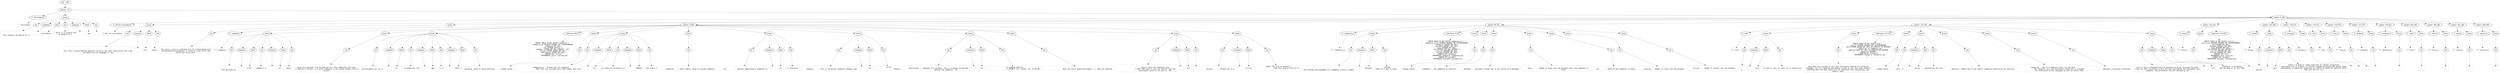 digraph lpegNode {

node [fontname=Helvetica]
edge [style=dashed]

doc_0 [label="doc - 190"]


doc_0 -> { section_1}
{rank=same; section_1}

section_1 [label="section: 1-5"]


// END RANK doc_0

section_1 -> { header_2 prose_3 section_4}
{rank=same; header_2 prose_3 section_4}

header_2 [label="1 : Concordance"]

prose_3 [label="prose"]

section_4 [label="section: 6-188"]


// END RANK section_1

header_2 -> leaf_5
leaf_5  [color=Gray,shape=rectangle,fontname=Inconsolata,label="* Concordance"]
// END RANK header_2

prose_3 -> { raw_6 prespace_7 bold_8 raw_9 prespace_10 literal_11 raw_12}
{rank=same; raw_6 prespace_7 bold_8 raw_9 prespace_10 literal_11 raw_12}

raw_6 [label="raw"]

prespace_7 [label="prespace"]

bold_8 [label="bold"]

raw_9 [label="raw"]

prespace_10 [label="prespace"]

literal_11 [label="literal"]

raw_12 [label="raw"]


// END RANK prose_3

raw_6 -> leaf_13
leaf_13  [color=Gray,shape=rectangle,fontname=Inconsolata,label="

  This contains the SQLite for a"]
// END RANK raw_6

prespace_7 -> leaf_14
leaf_14  [color=Gray,shape=rectangle,fontname=Inconsolata,label=" "]
// END RANK prespace_7

bold_8 -> leaf_15
leaf_15  [color=Gray,shape=rectangle,fontname=Inconsolata,label="concordance"]
// END RANK bold_8

raw_9 -> leaf_16
leaf_16  [color=Gray,shape=rectangle,fontname=Inconsolata,label=", which is in essence the
co-product of a"]
// END RANK raw_9

prespace_10 -> leaf_17
leaf_17  [color=Gray,shape=rectangle,fontname=Inconsolata,label=" "]
// END RANK prespace_10

literal_11 -> leaf_18
leaf_18  [color=Gray,shape=rectangle,fontname=Inconsolata,label="Doc"]
// END RANK literal_11

raw_12 -> leaf_19
leaf_19  [color=Gray,shape=rectangle,fontname=Inconsolata,label=".
"]
// END RANK raw_12

section_4 -> { header_20 prose_21 prose_22 section_23 section_24 section_25 section_26 section_27 section_28 section_29 section_30 section_31 section_32 section_33 section_34 section_35 section_36}
{rank=same; header_20 prose_21 prose_22 section_23 section_24 section_25 section_26 section_27 section_28 section_29 section_30 section_31 section_32 section_33 section_34 section_35 section_36}

header_20 [label="2 : SQL for concordance"]

prose_21 [label="prose"]

prose_22 [label="prose"]

section_23 [label="section: 15-65"]

section_24 [label="section: 66-101"]

section_25 [label="section: 102-140"]

section_26 [label="section: 141-161"]

section_27 [label="section: 162-169"]

section_28 [label="section: 170-172"]

section_29 [label="section: 173-174"]

section_30 [label="section: 175-176"]

section_31 [label="section: 177-178"]

section_32 [label="section: 179-181"]

section_33 [label="section: 182-184"]

section_34 [label="section: 185-186"]

section_35 [label="section: 187-188"]

section_36 [label="section: 189-190"]


// END RANK section_4

header_20 -> leaf_37
leaf_37  [color=Gray,shape=rectangle,fontname=Inconsolata,label="** SQL for concordance"]
// END RANK header_20

prose_21 -> { raw_38 prespace_39 literal_40 raw_41}
{rank=same; raw_38 prespace_39 literal_40 raw_41}

raw_38 [label="raw"]

prespace_39 [label="prespace"]

literal_40 [label="literal"]

raw_41 [label="raw"]


// END RANK prose_21

raw_38 -> leaf_42
leaf_42  [color=Gray,shape=rectangle,fontname=Inconsolata,label="

This file is being handled specially since we lack both transclusion and a way
to handle non-Lua languages in the"]
// END RANK raw_38

prespace_39 -> leaf_43
leaf_43  [color=Gray,shape=rectangle,fontname=Inconsolata,label=" "]
// END RANK prespace_39

literal_40 -> leaf_44
leaf_44  [color=Gray,shape=rectangle,fontname=Inconsolata,label="knit"]
// END RANK literal_40

raw_41 -> leaf_45
leaf_45  [color=Gray,shape=rectangle,fontname=Inconsolata,label=" phase.
"]
// END RANK raw_41

prose_22 -> { raw_46}
{rank=same; raw_46}

raw_46 [label="raw"]


// END RANK prose_22

raw_46 -> leaf_47
leaf_47  [color=Gray,shape=rectangle,fontname=Inconsolata,label="
The luajit script to translate this to [[concordance.orb]
[@concordance/concordance]] is found at [[sql-strip.lua]
[@/etc/sql-strip.lua]].
"]
// END RANK raw_46

section_23 -> { header_48 prose_49 prose_50 prose_51 codeblock_52 prose_53 prose_54 prose_55 prose_56 prose_57 prose_58 prose_59 prose_60 prose_61}
{rank=same; header_48 prose_49 prose_50 prose_51 codeblock_52 prose_53 prose_54 prose_55 prose_56 prose_57 prose_58 prose_59 prose_60 prose_61}

header_48 [label="3 : codepoint"]

prose_49 [label="prose"]

prose_50 [label="prose"]

prose_51 [label="prose"]

codeblock_52 [label="code block 26-37"]

prose_53 [label="prose"]

prose_54 [label="prose"]

prose_55 [label="prose"]

prose_56 [label="prose"]

prose_57 [label="prose"]

prose_58 [label="prose"]

prose_59 [label="prose"]

prose_60 [label="prose"]

prose_61 [label="prose"]


// END RANK section_23

header_48 -> leaf_62
leaf_62  [color=Gray,shape=rectangle,fontname=Inconsolata,label="*** codepoint"]
// END RANK header_48

prose_49 -> { raw_63 prespace_64 literal_65 raw_66 prespace_67 literal_68 raw_69}
{rank=same; raw_63 prespace_64 literal_65 raw_66 prespace_67 literal_68 raw_69}

raw_63 [label="raw"]

prespace_64 [label="prespace"]

literal_65 [label="literal"]

raw_66 [label="raw"]

prespace_67 [label="prespace"]

literal_68 [label="literal"]

raw_69 [label="raw"]


// END RANK prose_49

raw_63 -> leaf_70
leaf_70  [color=Gray,shape=rectangle,fontname=Inconsolata,label="

This decribes an"]
// END RANK raw_63

prespace_64 -> leaf_71
leaf_71  [color=Gray,shape=rectangle,fontname=Inconsolata,label=" "]
// END RANK prespace_64

literal_65 -> leaf_72
leaf_72  [color=Gray,shape=rectangle,fontname=Inconsolata,label="ortho"]
// END RANK literal_65

raw_66 -> leaf_73
leaf_73  [color=Gray,shape=rectangle,fontname=Inconsolata,label=" codepoint in"]
// END RANK raw_66

prespace_67 -> leaf_74
leaf_74  [color=Gray,shape=rectangle,fontname=Inconsolata,label=" "]
// END RANK prespace_67

literal_68 -> leaf_75
leaf_75  [color=Gray,shape=rectangle,fontname=Inconsolata,label="utf"]
// END RANK literal_68

raw_69 -> leaf_76
leaf_76  [color=Gray,shape=rectangle,fontname=Inconsolata,label=" space.
"]
// END RANK raw_69

prose_50 -> { raw_77}
{rank=same; raw_77}

raw_77 [label="raw"]


// END RANK prose_50

raw_77 -> leaf_78
leaf_78  [color=Gray,shape=rectangle,fontname=Inconsolata,label="
Since this descends from Unicode and will stay compatible with that,
it defines a version, so a given codepoint is not unique except within a
version.
"]
// END RANK raw_77

prose_51 -> { raw_79 prespace_80 literal_81 raw_82 prespace_83 literal_84 raw_85 prespace_86 literal_87 raw_88}
{rank=same; raw_79 prespace_80 literal_81 raw_82 prespace_83 literal_84 raw_85 prespace_86 literal_87 raw_88}

raw_79 [label="raw"]

prespace_80 [label="prespace"]

literal_81 [label="literal"]

raw_82 [label="raw"]

prespace_83 [label="prespace"]

literal_84 [label="literal"]

raw_85 [label="raw"]

prespace_86 [label="prespace"]

literal_87 [label="literal"]

raw_88 [label="raw"]


// END RANK prose_51

raw_79 -> leaf_89
leaf_89  [color=Gray,shape=rectangle,fontname=Inconsolata,label="
Orb documents will be in"]
// END RANK raw_79

prespace_80 -> leaf_90
leaf_90  [color=Gray,shape=rectangle,fontname=Inconsolata,label=" "]
// END RANK prespace_80

literal_81 -> leaf_91
leaf_91  [color=Gray,shape=rectangle,fontname=Inconsolata,label="utf"]
// END RANK literal_81

raw_82 -> leaf_92
leaf_92  [color=Gray,shape=rectangle,fontname=Inconsolata,label=", no exceptions, but"]
// END RANK raw_82

prespace_83 -> leaf_93
leaf_93  [color=Gray,shape=rectangle,fontname=Inconsolata,label=" "]
// END RANK prespace_83

literal_84 -> leaf_94
leaf_94  [color=Gray,shape=rectangle,fontname=Inconsolata,label="ggg"]
// END RANK literal_84

raw_85 -> leaf_95
leaf_95  [color=Gray,shape=rectangle,fontname=Inconsolata,label=" is in"]
// END RANK raw_85

prespace_86 -> leaf_96
leaf_96  [color=Gray,shape=rectangle,fontname=Inconsolata,label=" "]
// END RANK prespace_86

literal_87 -> leaf_97
leaf_97  [color=Gray,shape=rectangle,fontname=Inconsolata,label="Latin-1"]
// END RANK literal_87

raw_88 -> leaf_98
leaf_98  [color=Gray,shape=rectangle,fontname=Inconsolata,label="
encoding, which is quite different.
"]
// END RANK raw_88

codeblock_52 -> leaf_99
leaf_99  [color=Gray,shape=rectangle,fontname=Inconsolata,label="CREATE TABLE IF NOT EXISTS codepoint (
   codepoint_id INTEGER PRIMARY KEY AUTOINCREMENT,
   codevalue NOT NULL,
   utf INTEGER default 1,
   category STRING NOT NULL DEFAULT 'utf',
   version STRING UNIQUE NOT NULL,
   destription STRING NOT NULL,
   FOREIGN KEY version
      REFERENCES versin (version_ID)
);"]
// END RANK codeblock_52

prose_53 -> { raw_100}
{rank=same; raw_100}

raw_100 [label="raw"]


// END RANK prose_53

raw_100 -> leaf_101
leaf_101  [color=Gray,shape=rectangle,fontname=Inconsolata,label="
- Schema fields :
"]
// END RANK raw_100

prose_54 -> { raw_102 prespace_103 literal_104 raw_105 prespace_106 literal_107 raw_108}
{rank=same; raw_102 prespace_103 literal_104 raw_105 prespace_106 literal_107 raw_108}

raw_102 [label="raw"]

prespace_103 [label="prespace"]

literal_104 [label="literal"]

raw_105 [label="raw"]

prespace_106 [label="prespace"]

literal_107 [label="literal"]

raw_108 [label="raw"]


// END RANK prose_54

raw_102 -> leaf_109
leaf_109  [color=Gray,shape=rectangle,fontname=Inconsolata,label="
   - codepoint_id :  Primary key for codepoint.
                     Note that this includes more code schemes than just
                    "]
// END RANK raw_102

prespace_103 -> leaf_110
leaf_110  [color=Gray,shape=rectangle,fontname=Inconsolata,label=" "]
// END RANK prespace_103

literal_104 -> leaf_111
leaf_111  [color=Gray,shape=rectangle,fontname=Inconsolata,label="utf"]
// END RANK literal_104

raw_105 -> leaf_112
leaf_112  [color=Gray,shape=rectangle,fontname=Inconsolata,label=", we intend to represent e.g."]
// END RANK raw_105

prespace_106 -> leaf_113
leaf_113  [color=Gray,shape=rectangle,fontname=Inconsolata,label=" "]
// END RANK prespace_106

literal_107 -> leaf_114
leaf_114  [color=Gray,shape=rectangle,fontname=Inconsolata,label="EBCDIC"]
// END RANK literal_107

raw_108 -> leaf_115
leaf_115  [color=Gray,shape=rectangle,fontname=Inconsolata,label=" and =Latin-1.
"]
// END RANK raw_108

prose_55 -> { raw_116}
{rank=same; raw_116}

raw_116 [label="raw"]


// END RANK prose_55

raw_116 -> leaf_117
leaf_117  [color=Gray,shape=rectangle,fontname=Inconsolata,label="
   - codevalue    :  Exact numeric value of a given codepoint.
"]
// END RANK raw_116

prose_56 -> { raw_118 prespace_119 literal_120 raw_121}
{rank=same; raw_118 prespace_119 literal_120 raw_121}

raw_118 [label="raw"]

prespace_119 [label="prespace"]

literal_120 [label="literal"]

raw_121 [label="raw"]


// END RANK prose_56

raw_118 -> leaf_122
leaf_122  [color=Gray,shape=rectangle,fontname=Inconsolata,label="
   - utf          :  Boolean identifying a codepoint as"]
// END RANK raw_118

prespace_119 -> leaf_123
leaf_123  [color=Gray,shape=rectangle,fontname=Inconsolata,label=" "]
// END RANK prespace_119

literal_120 -> leaf_124
leaf_124  [color=Gray,shape=rectangle,fontname=Inconsolata,label="utf"]
// END RANK literal_120

raw_121 -> leaf_125
leaf_125  [color=Gray,shape=rectangle,fontname=Inconsolata,label=" or otherwise.
"]
// END RANK raw_121

prose_57 -> { raw_126 prespace_127 literal_128 raw_129}
{rank=same; raw_126 prespace_127 literal_128 raw_129}

raw_126 [label="raw"]

prespace_127 [label="prespace"]

literal_128 [label="literal"]

raw_129 [label="raw"]


// END RANK prose_57

raw_126 -> leaf_130
leaf_130  [color=Gray,shape=rectangle,fontname=Inconsolata,label="
   - category     :  This is the actual codepoint category and"]
// END RANK raw_126

prespace_127 -> leaf_131
leaf_131  [color=Gray,shape=rectangle,fontname=Inconsolata,label=" "]
// END RANK prespace_127

literal_128 -> leaf_132
leaf_132  [color=Gray,shape=rectangle,fontname=Inconsolata,label="utf"]
// END RANK literal_128

raw_129 -> leaf_133
leaf_133  [color=Gray,shape=rectangle,fontname=Inconsolata,label=" is the
                     default.
"]
// END RANK raw_129

prose_58 -> { raw_134 prespace_135 literal_136 raw_137}
{rank=same; raw_134 prespace_135 literal_136 raw_137}

raw_134 [label="raw"]

prespace_135 [label="prespace"]

literal_136 [label="literal"]

raw_137 [label="raw"]


// END RANK prose_58

raw_134 -> leaf_138
leaf_138  [color=Gray,shape=rectangle,fontname=Inconsolata,label="
   - description  :  Somewhat of a misnomer, this is a unique string that
                     defines the codepoint.  In"]
// END RANK raw_134

prespace_135 -> leaf_139
leaf_139  [color=Gray,shape=rectangle,fontname=Inconsolata,label=" "]
// END RANK prespace_135

literal_136 -> leaf_140
leaf_140  [color=Gray,shape=rectangle,fontname=Inconsolata,label="utf"]
// END RANK literal_136

raw_137 -> leaf_141
leaf_141  [color=Gray,shape=rectangle,fontname=Inconsolata,label=" an example would be
                     «∞ INFINITY utf: U+221E, utf: E2 88 9E».
"]
// END RANK raw_137

prose_59 -> { raw_142}
{rank=same; raw_142}

raw_142 [label="raw"]


// END RANK prose_59

raw_142 -> leaf_143
leaf_143  [color=Gray,shape=rectangle,fontname=Inconsolata,label="
                     Note the use of double guillemets: «», they are required.
"]
// END RANK raw_142

prose_60 -> { raw_144 prespace_145 literal_146 raw_147}
{rank=same; raw_144 prespace_145 literal_146 raw_147}

raw_144 [label="raw"]

prespace_145 [label="prespace"]

literal_146 [label="literal"]

raw_147 [label="raw"]


// END RANK prose_60

raw_144 -> leaf_148
leaf_148  [color=Gray,shape=rectangle,fontname=Inconsolata,label="
                     Latin-1 would say something like
                     «¬ NOT SIGN Latin-1: etc» but the not sign and
                     description would all be Latin-1, not"]
// END RANK raw_144

prespace_145 -> leaf_149
leaf_149  [color=Gray,shape=rectangle,fontname=Inconsolata,label=" "]
// END RANK prespace_145

literal_146 -> leaf_150
leaf_150  [color=Gray,shape=rectangle,fontname=Inconsolata,label="utf"]
// END RANK literal_146

raw_147 -> leaf_151
leaf_151  [color=Gray,shape=rectangle,fontname=Inconsolata,label=".
"]
// END RANK raw_147

prose_61 -> { raw_152 prespace_153 literal_154 raw_155}
{rank=same; raw_152 prespace_153 literal_154 raw_155}

raw_152 [label="raw"]

prespace_153 [label="prespace"]

literal_154 [label="literal"]

raw_155 [label="raw"]


// END RANK prose_61

raw_152 -> leaf_156
leaf_156  [color=Gray,shape=rectangle,fontname=Inconsolata,label="
   - version      :  Foreign key to a"]
// END RANK raw_152

prespace_153 -> leaf_157
leaf_157  [color=Gray,shape=rectangle,fontname=Inconsolata,label=" "]
// END RANK prespace_153

literal_154 -> leaf_158
leaf_158  [color=Gray,shape=rectangle,fontname=Inconsolata,label="version"]
// END RANK literal_154

raw_155 -> leaf_159
leaf_159  [color=Gray,shape=rectangle,fontname=Inconsolata,label=" table. Not sure we actually
                     need this come to think of it.

"]
// END RANK raw_155

section_24 -> { header_160 prose_161 codeblock_162 prose_163 prose_164 prose_165 prose_166 prose_167 prose_168 prose_169}
{rank=same; header_160 prose_161 codeblock_162 prose_163 prose_164 prose_165 prose_166 prose_167 prose_168 prose_169}

header_160 [label="3 : codepoint_in"]

prose_161 [label="prose"]

codeblock_162 [label="code block 71-84"]

prose_163 [label="prose"]

prose_164 [label="prose"]

prose_165 [label="prose"]

prose_166 [label="prose"]

prose_167 [label="prose"]

prose_168 [label="prose"]

prose_169 [label="prose"]


// END RANK section_24

header_160 -> leaf_170
leaf_170  [color=Gray,shape=rectangle,fontname=Inconsolata,label="*** codepoint_in"]
// END RANK header_160

prose_161 -> { raw_171 prespace_172 literal_173 raw_174}
{rank=same; raw_171 prespace_172 literal_173 raw_174}

raw_171 [label="raw"]

prespace_172 [label="prespace"]

literal_173 [label="literal"]

raw_174 [label="raw"]


// END RANK prose_161

raw_171 -> leaf_175
leaf_175  [color=Gray,shape=rectangle,fontname=Inconsolata,label="

This defines the placement of a codepoint within a single"]
// END RANK raw_171

prespace_172 -> leaf_176
leaf_176  [color=Gray,shape=rectangle,fontname=Inconsolata,label=" "]
// END RANK prespace_172

literal_173 -> leaf_177
leaf_177  [color=Gray,shape=rectangle,fontname=Inconsolata,label="document"]
// END RANK literal_173

raw_174 -> leaf_178
leaf_178  [color=Gray,shape=rectangle,fontname=Inconsolata,label=", another
table we'll get to later.
"]
// END RANK raw_174

codeblock_162 -> leaf_179
leaf_179  [color=Gray,shape=rectangle,fontname=Inconsolata,label="CREATE TABLE IF NOT EXISTS codepoint_in (
   codepoint_in_id INTEGER PRIMARY KEY AUTOINCREMENT,
   codepoint UNIQUE NOT NULL,
   document UNIQUE, NOT NULL,
   disp INTEGER NOT NULL,
   wid INTEGER NOT NULL DEFAULT 1,
   line_num INTEGER NOT NULL,
   col_num INTEGER NOT NULL,
   FOREIGN KEY codepoint
      REFERENCES codepoint (codepoint_id),
   FOREGN KEY document
      REFERENCES document (document_id),"]
// END RANK codeblock_162

prose_163 -> { raw_180}
{rank=same; raw_180}

raw_180 [label="raw"]


// END RANK prose_163

raw_180 -> leaf_181
leaf_181  [color=Gray,shape=rectangle,fontname=Inconsolata,label="
- Schema fields
"]
// END RANK raw_180

prose_164 -> { raw_182}
{rank=same; raw_182}

raw_182 [label="raw"]


// END RANK prose_164

raw_182 -> leaf_183
leaf_183  [color=Gray,shape=rectangle,fontname=Inconsolata,label="
   - codepoint :  The codepoint in question
"]
// END RANK raw_182

prose_165 -> { raw_184}
{rank=same; raw_184}

raw_184 [label="raw"]


// END RANK prose_165

raw_184 -> leaf_185
leaf_185  [color=Gray,shape=rectangle,fontname=Inconsolata,label="
   - document  :  Doccument foreign key to one version of a document.
"]
// END RANK raw_184

prose_166 -> { raw_186}
{rank=same; raw_186}

raw_186 [label="raw"]


// END RANK prose_166

raw_186 -> leaf_187
leaf_187  [color=Gray,shape=rectangle,fontname=Inconsolata,label="
   - disp      :  Number of bytes into the document where the codepoint is
                  found.
"]
// END RANK raw_186

prose_167 -> { raw_188}
{rank=same; raw_188}

raw_188 [label="raw"]


// END RANK prose_167

raw_188 -> leaf_189
leaf_189  [color=Gray,shape=rectangle,fontname=Inconsolata,label="
   - wid       :  Width of the codepoint in bytes.
"]
// END RANK raw_188

prose_168 -> { raw_190}
{rank=same; raw_190}

raw_190 [label="raw"]


// END RANK prose_168

raw_190 -> leaf_191
leaf_191  [color=Gray,shape=rectangle,fontname=Inconsolata,label="
   - line_num  :  Number of lines into the document.
"]
// END RANK raw_190

prose_169 -> { raw_192}
{rank=same; raw_192}

raw_192 [label="raw"]


// END RANK prose_169

raw_192 -> leaf_193
leaf_193  [color=Gray,shape=rectangle,fontname=Inconsolata,label="
   - col_num   :  Number of columns into the document.

"]
// END RANK raw_192

section_25 -> { header_194 prose_195 prose_196 codeblock_197 prose_198 prose_199 prose_200 prose_201 prose_202 prose_203}
{rank=same; header_194 prose_195 prose_196 codeblock_197 prose_198 prose_199 prose_200 prose_201 prose_202 prose_203}

header_194 [label="3 : word"]

prose_195 [label="prose"]

prose_196 [label="prose"]

codeblock_197 [label="code block 111-121"]

prose_198 [label="prose"]

prose_199 [label="prose"]

prose_200 [label="prose"]

prose_201 [label="prose"]

prose_202 [label="prose"]

prose_203 [label="prose"]


// END RANK section_25

header_194 -> leaf_204
leaf_204  [color=Gray,shape=rectangle,fontname=Inconsolata,label="*** word"]
// END RANK header_194

prose_195 -> { raw_205 prespace_206 literal_207 raw_208}
{rank=same; raw_205 prespace_206 literal_207 raw_208}

raw_205 [label="raw"]

prespace_206 [label="prespace"]

literal_207 [label="literal"]

raw_208 [label="raw"]


// END RANK prose_195

raw_205 -> leaf_209
leaf_209  [color=Gray,shape=rectangle,fontname=Inconsolata,label="

A"]
// END RANK raw_205

prespace_206 -> leaf_210
leaf_210  [color=Gray,shape=rectangle,fontname=Inconsolata,label=" "]
// END RANK prespace_206

literal_207 -> leaf_211
leaf_211  [color=Gray,shape=rectangle,fontname=Inconsolata,label="word"]
// END RANK literal_207

raw_208 -> leaf_212
leaf_212  [color=Gray,shape=rectangle,fontname=Inconsolata,label=" is what is says, an entry for a single word.
"]
// END RANK raw_208

prose_196 -> { raw_213}
{rank=same; raw_213}

raw_213 [label="raw"]


// END RANK prose_196

raw_213 -> leaf_214
leaf_214  [color=Gray,shape=rectangle,fontname=Inconsolata,label="
Note that this concept is very much differently defined for different
languages, but it's coherent and modular enough to work with them smoothly,
granting that the name itself will be inaccurate when considering, say,
Semitic roots.
"]
// END RANK raw_213

codeblock_197 -> leaf_215
leaf_215  [color=Gray,shape=rectangle,fontname=Inconsolata,label="CREATE TABLE IF NOT EXISTS word (
   word_id INTEGER PRIMARY KEY AUTOINCREMENT,
   word STRING UNIQUE NOT NULL ON CONFLICT DO NOTHING,
   -- JSON array of codepoint_ids
   spelling BLOB NOT NULL ON CONFLICT DO NOTHING,
   thesaurus INTEGER,
   FOREIGN KEY thesaurus
      REFERENCES thesaurus (thesaurus_id)
);"]
// END RANK codeblock_197

prose_198 -> { raw_216}
{rank=same; raw_216}

raw_216 [label="raw"]


// END RANK prose_198

raw_216 -> leaf_217
leaf_217  [color=Gray,shape=rectangle,fontname=Inconsolata,label="
- Schema fields
"]
// END RANK raw_216

prose_199 -> { raw_218 prespace_219 bold_220 raw_221}
{rank=same; raw_218 prespace_219 bold_220 raw_221}

raw_218 [label="raw"]

prespace_219 [label="prespace"]

bold_220 [label="bold"]

raw_221 [label="raw"]


// END RANK prose_199

raw_218 -> leaf_222
leaf_222  [color=Gray,shape=rectangle,fontname=Inconsolata,label="
   - word : A"]
// END RANK raw_218

prespace_219 -> leaf_223
leaf_223  [color=Gray,shape=rectangle,fontname=Inconsolata,label=" "]
// END RANK prespace_219

bold_220 -> leaf_224
leaf_224  [color=Gray,shape=rectangle,fontname=Inconsolata,label="string"]
// END RANK bold_220

raw_221 -> leaf_225
leaf_225  [color=Gray,shape=rectangle,fontname=Inconsolata,label=" representing the word.
"]
// END RANK raw_221

prose_200 -> { raw_226}
{rank=same; raw_226}

raw_226 [label="raw"]


// END RANK prose_200

raw_226 -> leaf_227
leaf_227  [color=Gray,shape=rectangle,fontname=Inconsolata,label="
   - spelling : JSON array of the numeric codepoints specifying the spelling.
"]
// END RANK raw_226

prose_201 -> { raw_228}
{rank=same; raw_228}

raw_228 [label="raw"]


// END RANK prose_201

raw_228 -> leaf_229
leaf_229  [color=Gray,shape=rectangle,fontname=Inconsolata,label="
   - thesaurus :  Key to a thesaurus entry for the word.
                  The thesaurus will have dictionary fields and is intended
                  for translation across languages as well as within them
"]
// END RANK raw_228

prose_202 -> { raw_230}
{rank=same; raw_230}

raw_230 [label="raw"]


// END RANK prose_202

raw_230 -> leaf_231
leaf_231  [color=Gray,shape=rectangle,fontname=Inconsolata,label="
                  Basically a personal wiktionary.
"]
// END RANK raw_230

prose_203 -> { raw_232 prespace_233 literal_234 raw_235}
{rank=same; raw_232 prespace_233 literal_234 raw_235}

raw_232 [label="raw"]

prespace_233 [label="prespace"]

literal_234 [label="literal"]

raw_235 [label="raw"]


// END RANK prose_203

raw_232 -> leaf_236
leaf_236  [color=Gray,shape=rectangle,fontname=Inconsolata,label="
word is fairly straightforward to populate as we go, although the exact
rules for what constitutes a word and what punctuation and whitespace vary
somewhat, the differences are well defined by the"]
// END RANK raw_232

prespace_233 -> leaf_237
leaf_237  [color=Gray,shape=rectangle,fontname=Inconsolata,label=" "]
// END RANK prespace_233

literal_234 -> leaf_238
leaf_238  [color=Gray,shape=rectangle,fontname=Inconsolata,label="utf"]
// END RANK literal_234

raw_235 -> leaf_239
leaf_239  [color=Gray,shape=rectangle,fontname=Inconsolata,label=" standard, wo we merely
 aad new ones as we find them.

"]
// END RANK raw_235

section_26 -> { header_240 prose_241 codeblock_242}
{rank=same; header_240 prose_241 codeblock_242}

header_240 [label="3 : word_in"]

prose_241 [label="prose"]

codeblock_242 [label="code block 143-156"]


// END RANK section_26

header_240 -> leaf_243
leaf_243  [color=Gray,shape=rectangle,fontname=Inconsolata,label="*** word_in"]
// END RANK header_240

prose_241 -> { raw_244}
{rank=same; raw_244}

raw_244 [label="raw"]


// END RANK prose_241

raw_244 -> leaf_245
leaf_245  [color=Gray,shape=rectangle,fontname=Inconsolata,label="
"]
// END RANK raw_244

codeblock_242 -> leaf_246
leaf_246  [color=Gray,shape=rectangle,fontname=Inconsolata,label="CREATE TABLE IF NOT EXISTS word_in (
   word_in_id INTEGER PRIMARY KEY AUTOINCREMENT,
   word UNIQUE NOT NULL,
   document UNIQUE, NOT NULL,
   disp INTEGER NOT NULL,
   wid INTEGER NOT NULL DEFAULT 1,
   line_num INTEGER NOT NULL,
   col_num INTEGER NOT NULL,
   FOREIGN KEY word
      REFERENCES word (word_id),
   FOREGN KEY document
      REFERENCES document (document_id),"]
// END RANK codeblock_242

section_27 -> { header_247 prose_248}
{rank=same; header_247 prose_248}

header_247 [label="3 : phrase"]

prose_248 [label="prose"]


// END RANK section_27

header_247 -> leaf_249
leaf_249  [color=Gray,shape=rectangle,fontname=Inconsolata,label="*** phrase"]
// END RANK header_247

prose_248 -> { raw_250 prespace_251 literal_252 raw_253}
{rank=same; raw_250 prespace_251 literal_252 raw_253}

raw_250 [label="raw"]

prespace_251 [label="prespace"]

literal_252 [label="literal"]

raw_253 [label="raw"]


// END RANK prose_248

raw_250 -> leaf_254
leaf_254  [color=Gray,shape=rectangle,fontname=Inconsolata,label="

Unlike"]
// END RANK raw_250

prespace_251 -> leaf_255
leaf_255  [color=Gray,shape=rectangle,fontname=Inconsolata,label=" "]
// END RANK prespace_251

literal_252 -> leaf_256
leaf_256  [color=Gray,shape=rectangle,fontname=Inconsolata,label="word"]
// END RANK literal_252

raw_253 -> leaf_257
leaf_257  [color=Gray,shape=rectangle,fontname=Inconsolata,label=" there's no good or linear algorithm for phrase recognition,
populating this is a matter of natural languag processing and making these
concordances is moderately expensive and should be saved for editions rather
than just any orb run.

"]
// END RANK raw_253

section_28 -> { header_258 prose_259}
{rank=same; header_258 prose_259}

header_258 [label="3 : phrase_in"]

prose_259 [label="prose"]


// END RANK section_28

header_258 -> leaf_260
leaf_260  [color=Gray,shape=rectangle,fontname=Inconsolata,label="*** phrase_in"]
// END RANK header_258

prose_259 -> { raw_261}
{rank=same; raw_261}

raw_261 [label="raw"]


// END RANK prose_259

raw_261 -> leaf_262
leaf_262  [color=Gray,shape=rectangle,fontname=Inconsolata,label="

"]
// END RANK raw_261

section_29 -> { header_263 prose_264}
{rank=same; header_263 prose_264}

header_263 [label="3 : line"]

prose_264 [label="prose"]


// END RANK section_29

header_263 -> leaf_265
leaf_265  [color=Gray,shape=rectangle,fontname=Inconsolata,label="*** line"]
// END RANK header_263

prose_264 -> { raw_266}
{rank=same; raw_266}

raw_266 [label="raw"]


// END RANK prose_264

raw_266 -> leaf_267
leaf_267  [color=Gray,shape=rectangle,fontname=Inconsolata,label="
"]
// END RANK raw_266

section_30 -> { header_268 prose_269}
{rank=same; header_268 prose_269}

header_268 [label="3 : line_in"]

prose_269 [label="prose"]


// END RANK section_30

header_268 -> leaf_270
leaf_270  [color=Gray,shape=rectangle,fontname=Inconsolata,label="*** line_in"]
// END RANK header_268

prose_269 -> { raw_271}
{rank=same; raw_271}

raw_271 [label="raw"]


// END RANK prose_269

raw_271 -> leaf_272
leaf_272  [color=Gray,shape=rectangle,fontname=Inconsolata,label="
"]
// END RANK raw_271

section_31 -> { header_273 prose_274}
{rank=same; header_273 prose_274}

header_273 [label="3 : sentence"]

prose_274 [label="prose"]


// END RANK section_31

header_273 -> leaf_275
leaf_275  [color=Gray,shape=rectangle,fontname=Inconsolata,label="*** sentence"]
// END RANK header_273

prose_274 -> { raw_276}
{rank=same; raw_276}

raw_276 [label="raw"]


// END RANK prose_274

raw_276 -> leaf_277
leaf_277  [color=Gray,shape=rectangle,fontname=Inconsolata,label="
"]
// END RANK raw_276

section_32 -> { header_278 prose_279}
{rank=same; header_278 prose_279}

header_278 [label="3 : sentence_in"]

prose_279 [label="prose"]


// END RANK section_32

header_278 -> leaf_280
leaf_280  [color=Gray,shape=rectangle,fontname=Inconsolata,label="*** sentence_in"]
// END RANK header_278

prose_279 -> { raw_281}
{rank=same; raw_281}

raw_281 [label="raw"]


// END RANK prose_279

raw_281 -> leaf_282
leaf_282  [color=Gray,shape=rectangle,fontname=Inconsolata,label="

"]
// END RANK raw_281

section_33 -> { header_283 prose_284}
{rank=same; header_283 prose_284}

header_283 [label="3 : block"]

prose_284 [label="prose"]


// END RANK section_33

header_283 -> leaf_285
leaf_285  [color=Gray,shape=rectangle,fontname=Inconsolata,label="*** block"]
// END RANK header_283

prose_284 -> { raw_286}
{rank=same; raw_286}

raw_286 [label="raw"]


// END RANK prose_284

raw_286 -> leaf_287
leaf_287  [color=Gray,shape=rectangle,fontname=Inconsolata,label="

"]
// END RANK raw_286

section_34 -> { header_288 prose_289}
{rank=same; header_288 prose_289}

header_288 [label="3 : block_in"]

prose_289 [label="prose"]


// END RANK section_34

header_288 -> leaf_290
leaf_290  [color=Gray,shape=rectangle,fontname=Inconsolata,label="*** block_in"]
// END RANK header_288

prose_289 -> { raw_291}
{rank=same; raw_291}

raw_291 [label="raw"]


// END RANK prose_289

raw_291 -> leaf_292
leaf_292  [color=Gray,shape=rectangle,fontname=Inconsolata,label="
"]
// END RANK raw_291

section_35 -> { header_293 prose_294}
{rank=same; header_293 prose_294}

header_293 [label="3 : section"]

prose_294 [label="prose"]


// END RANK section_35

header_293 -> leaf_295
leaf_295  [color=Gray,shape=rectangle,fontname=Inconsolata,label="*** section"]
// END RANK header_293

prose_294 -> { raw_296}
{rank=same; raw_296}

raw_296 [label="raw"]


// END RANK prose_294

raw_296 -> leaf_297
leaf_297  [color=Gray,shape=rectangle,fontname=Inconsolata,label="
"]
// END RANK raw_296

section_36 -> { header_298 prose_299}
{rank=same; header_298 prose_299}

header_298 [label="3 : section_in"]

prose_299 [label="prose"]


// END RANK section_36

header_298 -> leaf_300
leaf_300  [color=Gray,shape=rectangle,fontname=Inconsolata,label="*** section_in"]
// END RANK header_298

prose_299 -> { raw_301}
{rank=same; raw_301}

raw_301 [label="raw"]


// END RANK prose_299

raw_301 -> leaf_302
leaf_302  [color=Gray,shape=rectangle,fontname=Inconsolata,label="
"]
// END RANK raw_301


}
